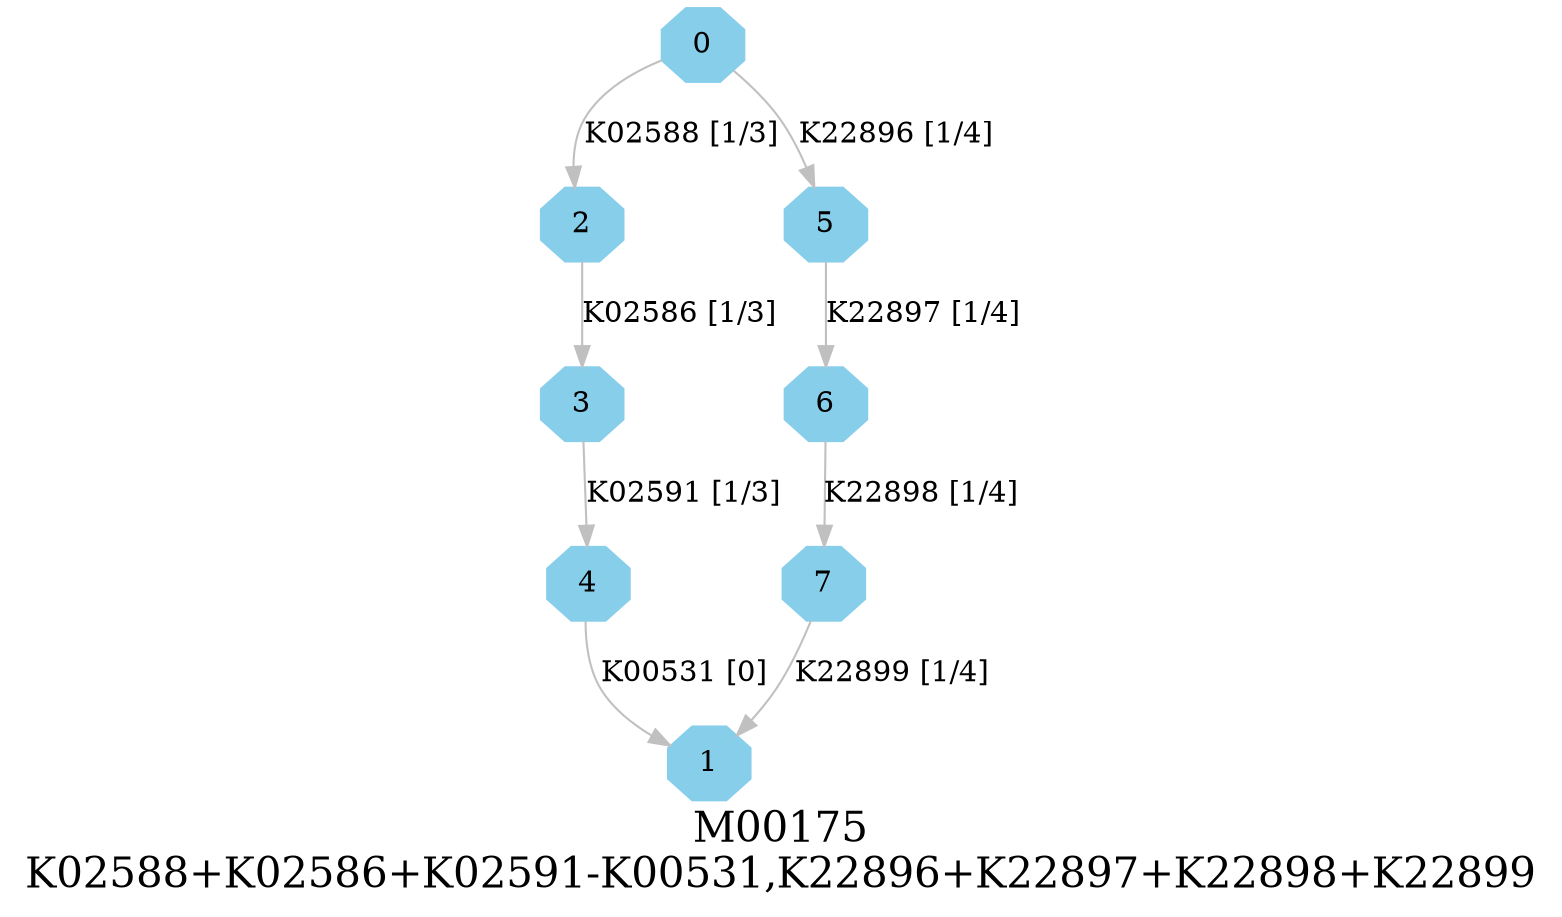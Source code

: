 digraph G {
graph [label="M00175
K02588+K02586+K02591-K00531,K22896+K22897+K22898+K22899",fontsize=20];
node [shape=box,style=filled];
edge [len=3,color=grey];
{node [width=.3,height=.3,shape=octagon,style=filled,color=skyblue] 0 1 2 3 4 5 6 7 }
0 -> 2 [label="K02588 [1/3]"];
0 -> 5 [label="K22896 [1/4]"];
2 -> 3 [label="K02586 [1/3]"];
3 -> 4 [label="K02591 [1/3]"];
4 -> 1 [label="K00531 [0]"];
5 -> 6 [label="K22897 [1/4]"];
6 -> 7 [label="K22898 [1/4]"];
7 -> 1 [label="K22899 [1/4]"];
}